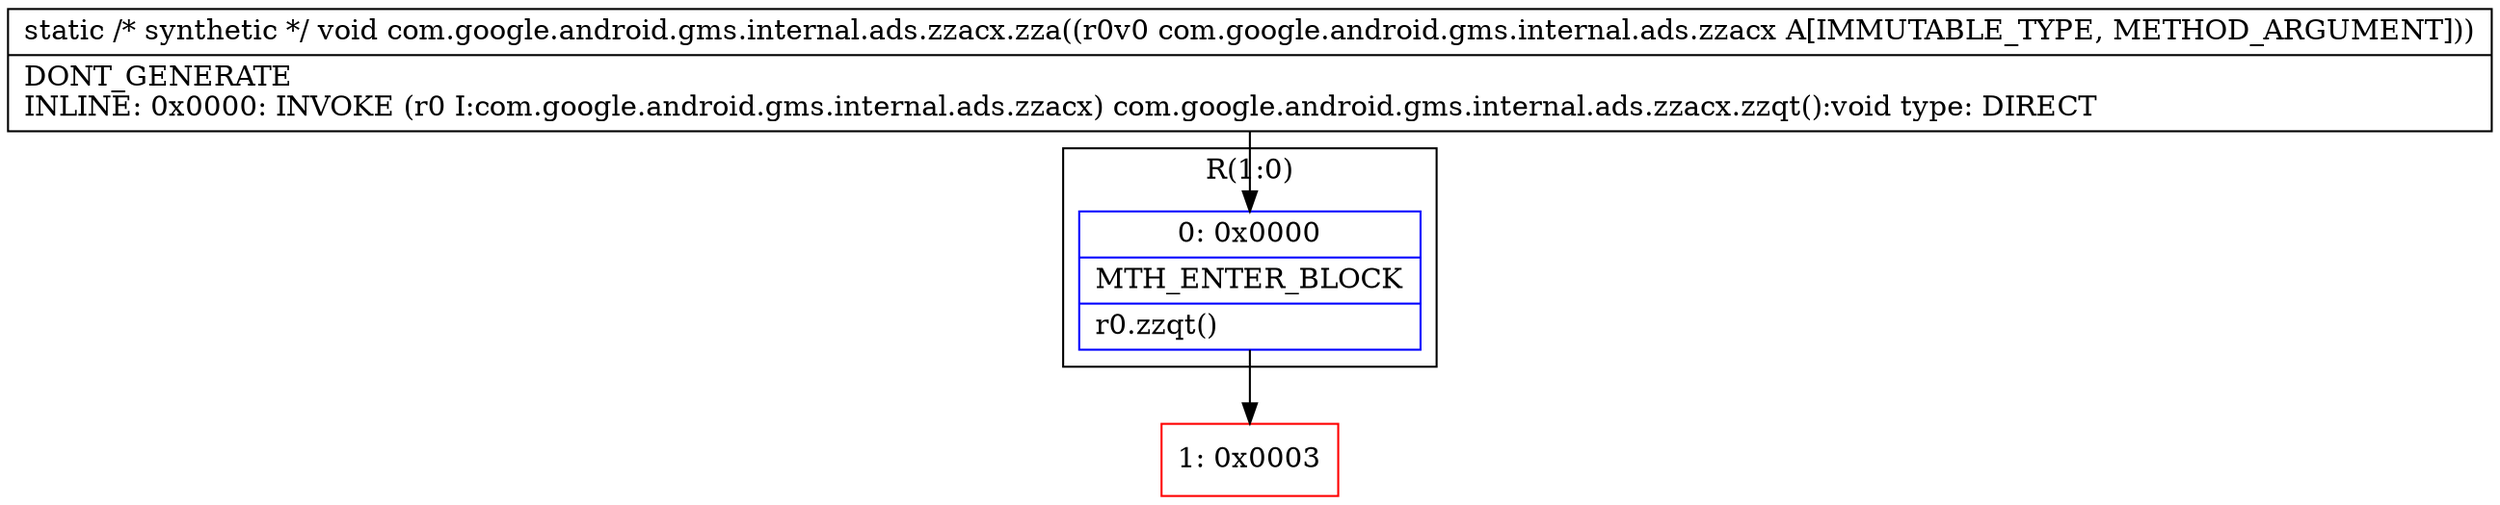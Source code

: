 digraph "CFG forcom.google.android.gms.internal.ads.zzacx.zza(Lcom\/google\/android\/gms\/internal\/ads\/zzacx;)V" {
subgraph cluster_Region_1993272579 {
label = "R(1:0)";
node [shape=record,color=blue];
Node_0 [shape=record,label="{0\:\ 0x0000|MTH_ENTER_BLOCK\l|r0.zzqt()\l}"];
}
Node_1 [shape=record,color=red,label="{1\:\ 0x0003}"];
MethodNode[shape=record,label="{static \/* synthetic *\/ void com.google.android.gms.internal.ads.zzacx.zza((r0v0 com.google.android.gms.internal.ads.zzacx A[IMMUTABLE_TYPE, METHOD_ARGUMENT]))  | DONT_GENERATE\lINLINE: 0x0000: INVOKE  (r0 I:com.google.android.gms.internal.ads.zzacx) com.google.android.gms.internal.ads.zzacx.zzqt():void type: DIRECT\l}"];
MethodNode -> Node_0;
Node_0 -> Node_1;
}

